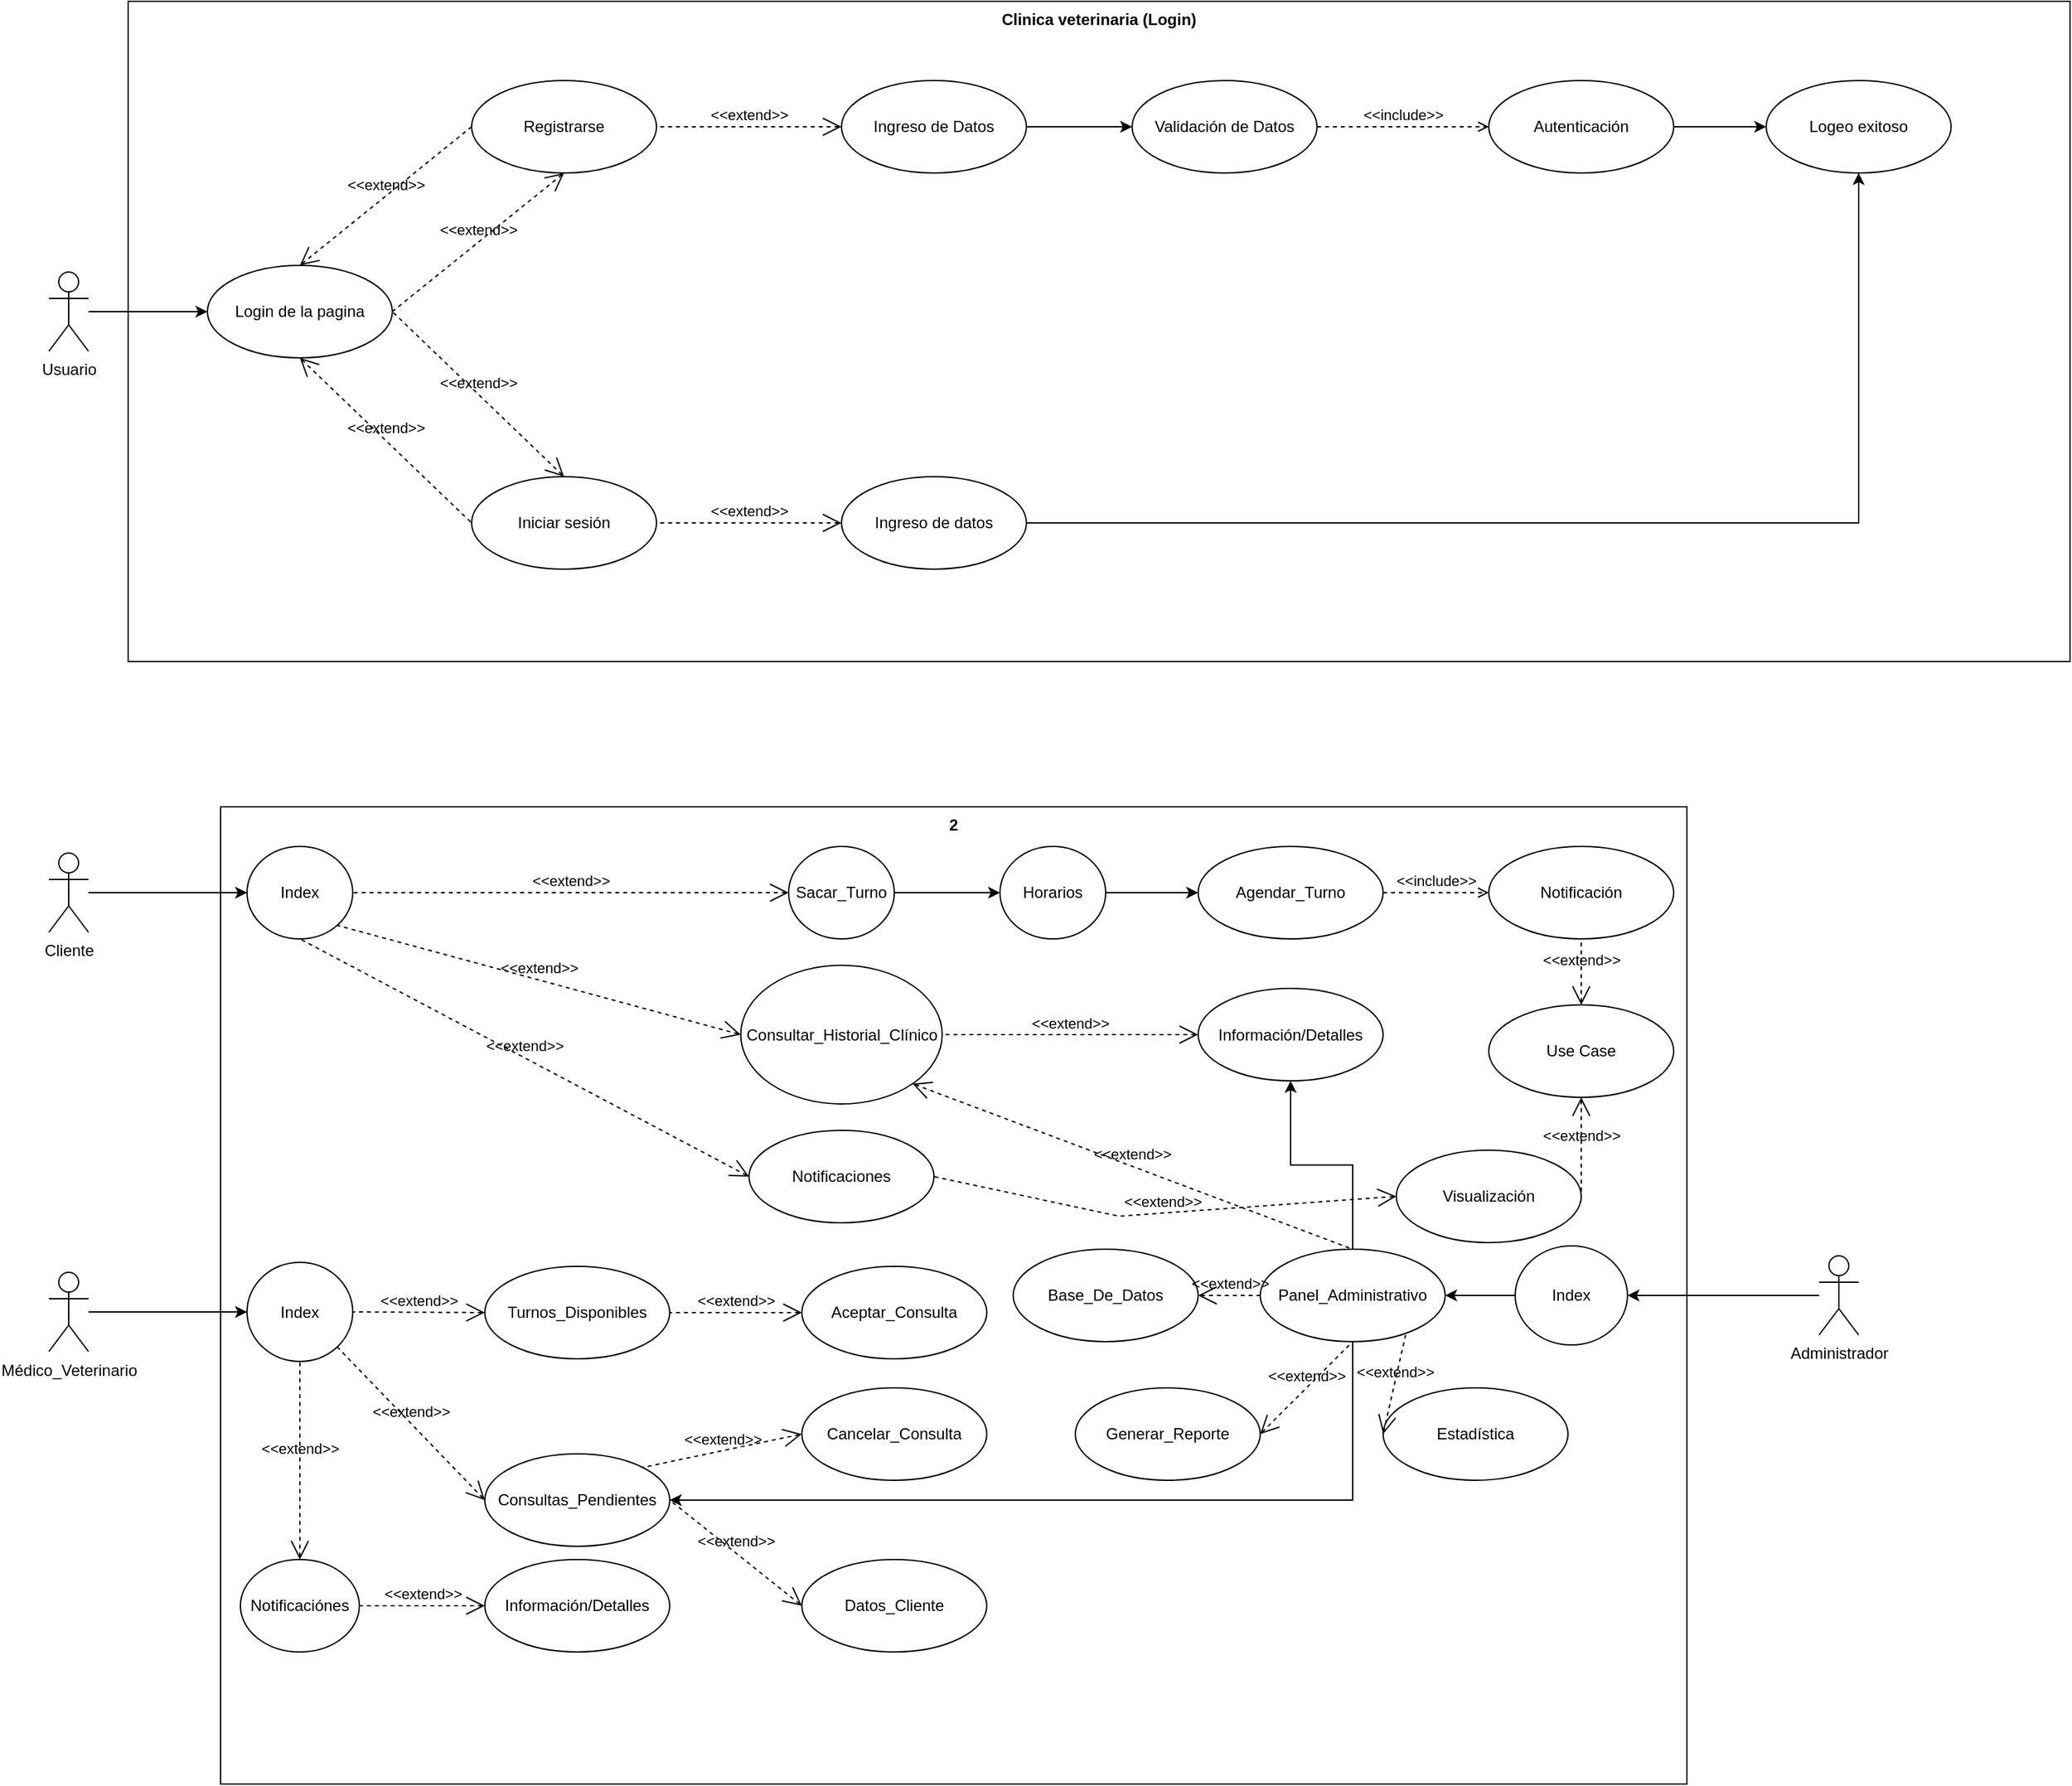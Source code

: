 <mxfile version="27.0.9">
  <diagram name="Página-1" id="jV6chOsO4QXzJaD2HEE3">
    <mxGraphModel dx="1489" dy="2063" grid="1" gridSize="10" guides="1" tooltips="1" connect="1" arrows="1" fold="1" page="1" pageScale="1" pageWidth="827" pageHeight="1169" math="0" shadow="0">
      <root>
        <mxCell id="0" />
        <mxCell id="1" parent="0" />
        <mxCell id="fHk8GACOE2aEq0Yxl9_8-32" value="2" style="shape=rect;html=1;verticalAlign=top;fontStyle=1;whiteSpace=wrap;align=center;" vertex="1" parent="1">
          <mxGeometry x="180" y="390" width="1110" height="740" as="geometry" />
        </mxCell>
        <mxCell id="fHk8GACOE2aEq0Yxl9_8-2" value="Clinica veterinaria (Login)" style="shape=rect;html=1;verticalAlign=top;fontStyle=1;whiteSpace=wrap;align=center;" vertex="1" parent="1">
          <mxGeometry x="110" y="-220" width="1470" height="500" as="geometry" />
        </mxCell>
        <mxCell id="fHk8GACOE2aEq0Yxl9_8-4" style="edgeStyle=orthogonalEdgeStyle;rounded=0;orthogonalLoop=1;jettySize=auto;html=1;entryX=0;entryY=0.5;entryDx=0;entryDy=0;" edge="1" parent="1" source="fHk8GACOE2aEq0Yxl9_8-1" target="fHk8GACOE2aEq0Yxl9_8-3">
          <mxGeometry relative="1" as="geometry" />
        </mxCell>
        <mxCell id="fHk8GACOE2aEq0Yxl9_8-1" value="Usuario" style="shape=umlActor;html=1;verticalLabelPosition=bottom;verticalAlign=top;align=center;" vertex="1" parent="1">
          <mxGeometry x="50" y="-15" width="30" height="60" as="geometry" />
        </mxCell>
        <mxCell id="fHk8GACOE2aEq0Yxl9_8-3" value="Login de la pagina" style="ellipse;whiteSpace=wrap;html=1;" vertex="1" parent="1">
          <mxGeometry x="170" y="-20" width="140" height="70" as="geometry" />
        </mxCell>
        <mxCell id="fHk8GACOE2aEq0Yxl9_8-7" value="&amp;lt;&amp;lt;extend&amp;gt;&amp;gt;" style="edgeStyle=none;html=1;startArrow=open;endArrow=none;startSize=12;verticalAlign=bottom;dashed=1;labelBackgroundColor=none;rounded=0;entryX=1;entryY=0.5;entryDx=0;entryDy=0;exitX=0.5;exitY=1;exitDx=0;exitDy=0;" edge="1" parent="1" source="fHk8GACOE2aEq0Yxl9_8-8" target="fHk8GACOE2aEq0Yxl9_8-3">
          <mxGeometry width="160" relative="1" as="geometry">
            <mxPoint x="210" y="-50" as="sourcePoint" />
            <mxPoint x="370" y="-50" as="targetPoint" />
          </mxGeometry>
        </mxCell>
        <mxCell id="fHk8GACOE2aEq0Yxl9_8-8" value="Registrarse" style="ellipse;whiteSpace=wrap;html=1;" vertex="1" parent="1">
          <mxGeometry x="370" y="-160" width="140" height="70" as="geometry" />
        </mxCell>
        <mxCell id="fHk8GACOE2aEq0Yxl9_8-9" value="Iniciar sesión" style="ellipse;whiteSpace=wrap;html=1;" vertex="1" parent="1">
          <mxGeometry x="370" y="140" width="140" height="70" as="geometry" />
        </mxCell>
        <mxCell id="fHk8GACOE2aEq0Yxl9_8-10" value="&amp;lt;&amp;lt;extend&amp;gt;&amp;gt;" style="edgeStyle=none;html=1;startArrow=open;endArrow=none;startSize=12;verticalAlign=bottom;dashed=1;labelBackgroundColor=none;rounded=0;entryX=1;entryY=0.5;entryDx=0;entryDy=0;exitX=0.5;exitY=0;exitDx=0;exitDy=0;" edge="1" parent="1" source="fHk8GACOE2aEq0Yxl9_8-9" target="fHk8GACOE2aEq0Yxl9_8-3">
          <mxGeometry width="160" relative="1" as="geometry">
            <mxPoint x="300" y="50" as="sourcePoint" />
            <mxPoint x="460" y="50" as="targetPoint" />
          </mxGeometry>
        </mxCell>
        <mxCell id="fHk8GACOE2aEq0Yxl9_8-17" value="" style="edgeStyle=orthogonalEdgeStyle;rounded=0;orthogonalLoop=1;jettySize=auto;html=1;" edge="1" parent="1" source="fHk8GACOE2aEq0Yxl9_8-12" target="fHk8GACOE2aEq0Yxl9_8-16">
          <mxGeometry relative="1" as="geometry" />
        </mxCell>
        <mxCell id="fHk8GACOE2aEq0Yxl9_8-12" value="Ingreso de Datos" style="ellipse;whiteSpace=wrap;html=1;" vertex="1" parent="1">
          <mxGeometry x="650" y="-160" width="140" height="70" as="geometry" />
        </mxCell>
        <mxCell id="fHk8GACOE2aEq0Yxl9_8-13" value="&amp;lt;&amp;lt;extend&amp;gt;&amp;gt;" style="edgeStyle=none;html=1;startArrow=open;endArrow=none;startSize=12;verticalAlign=bottom;dashed=1;labelBackgroundColor=none;rounded=0;entryX=1;entryY=0.5;entryDx=0;entryDy=0;exitX=0;exitY=0.5;exitDx=0;exitDy=0;" edge="1" parent="1" source="fHk8GACOE2aEq0Yxl9_8-12" target="fHk8GACOE2aEq0Yxl9_8-8">
          <mxGeometry width="160" relative="1" as="geometry">
            <mxPoint x="530" y="-120" as="sourcePoint" />
            <mxPoint x="690" y="-120" as="targetPoint" />
          </mxGeometry>
        </mxCell>
        <mxCell id="fHk8GACOE2aEq0Yxl9_8-14" value="&amp;lt;&amp;lt;extend&amp;gt;&amp;gt;" style="edgeStyle=none;html=1;startArrow=open;endArrow=none;startSize=12;verticalAlign=bottom;dashed=1;labelBackgroundColor=none;rounded=0;entryX=0;entryY=0.5;entryDx=0;entryDy=0;exitX=0.5;exitY=0;exitDx=0;exitDy=0;" edge="1" parent="1" source="fHk8GACOE2aEq0Yxl9_8-3" target="fHk8GACOE2aEq0Yxl9_8-8">
          <mxGeometry width="160" relative="1" as="geometry">
            <mxPoint x="200" y="-120" as="sourcePoint" />
            <mxPoint x="360" y="-120" as="targetPoint" />
          </mxGeometry>
        </mxCell>
        <mxCell id="fHk8GACOE2aEq0Yxl9_8-15" value="&amp;lt;&amp;lt;extend&amp;gt;&amp;gt;" style="edgeStyle=none;html=1;startArrow=open;endArrow=none;startSize=12;verticalAlign=bottom;dashed=1;labelBackgroundColor=none;rounded=0;entryX=0;entryY=0.5;entryDx=0;entryDy=0;exitX=0.5;exitY=1;exitDx=0;exitDy=0;" edge="1" parent="1" source="fHk8GACOE2aEq0Yxl9_8-3" target="fHk8GACOE2aEq0Yxl9_8-9">
          <mxGeometry width="160" relative="1" as="geometry">
            <mxPoint x="200" y="200" as="sourcePoint" />
            <mxPoint x="360" y="200" as="targetPoint" />
          </mxGeometry>
        </mxCell>
        <mxCell id="fHk8GACOE2aEq0Yxl9_8-16" value="Validación de Datos" style="ellipse;whiteSpace=wrap;html=1;" vertex="1" parent="1">
          <mxGeometry x="870" y="-160" width="140" height="70" as="geometry" />
        </mxCell>
        <mxCell id="fHk8GACOE2aEq0Yxl9_8-18" value="&amp;lt;&amp;lt;include&amp;gt;&amp;gt;" style="edgeStyle=none;html=1;endArrow=open;verticalAlign=bottom;dashed=1;labelBackgroundColor=none;rounded=0;exitX=1;exitY=0.5;exitDx=0;exitDy=0;entryX=0;entryY=0.5;entryDx=0;entryDy=0;" edge="1" parent="1" source="fHk8GACOE2aEq0Yxl9_8-16" target="fHk8GACOE2aEq0Yxl9_8-19">
          <mxGeometry width="160" relative="1" as="geometry">
            <mxPoint x="1030" y="-125.71" as="sourcePoint" />
            <mxPoint x="1130" y="-120" as="targetPoint" />
          </mxGeometry>
        </mxCell>
        <mxCell id="fHk8GACOE2aEq0Yxl9_8-21" value="" style="edgeStyle=orthogonalEdgeStyle;rounded=0;orthogonalLoop=1;jettySize=auto;html=1;" edge="1" parent="1" source="fHk8GACOE2aEq0Yxl9_8-19" target="fHk8GACOE2aEq0Yxl9_8-20">
          <mxGeometry relative="1" as="geometry" />
        </mxCell>
        <mxCell id="fHk8GACOE2aEq0Yxl9_8-19" value="Autenticación" style="ellipse;whiteSpace=wrap;html=1;" vertex="1" parent="1">
          <mxGeometry x="1140" y="-160" width="140" height="70" as="geometry" />
        </mxCell>
        <mxCell id="fHk8GACOE2aEq0Yxl9_8-20" value="Logeo exitoso" style="ellipse;whiteSpace=wrap;html=1;" vertex="1" parent="1">
          <mxGeometry x="1350" y="-160" width="140" height="70" as="geometry" />
        </mxCell>
        <mxCell id="fHk8GACOE2aEq0Yxl9_8-22" value="&amp;lt;&amp;lt;extend&amp;gt;&amp;gt;" style="edgeStyle=none;html=1;startArrow=open;endArrow=none;startSize=12;verticalAlign=bottom;dashed=1;labelBackgroundColor=none;rounded=0;entryX=1;entryY=0.5;entryDx=0;entryDy=0;exitX=0;exitY=0.5;exitDx=0;exitDy=0;" edge="1" parent="1" source="fHk8GACOE2aEq0Yxl9_8-23" target="fHk8GACOE2aEq0Yxl9_8-9">
          <mxGeometry width="160" relative="1" as="geometry">
            <mxPoint x="590" y="180" as="sourcePoint" />
            <mxPoint x="750" y="180" as="targetPoint" />
          </mxGeometry>
        </mxCell>
        <mxCell id="fHk8GACOE2aEq0Yxl9_8-24" style="edgeStyle=orthogonalEdgeStyle;rounded=0;orthogonalLoop=1;jettySize=auto;html=1;entryX=0.5;entryY=1;entryDx=0;entryDy=0;" edge="1" parent="1" source="fHk8GACOE2aEq0Yxl9_8-23" target="fHk8GACOE2aEq0Yxl9_8-20">
          <mxGeometry relative="1" as="geometry" />
        </mxCell>
        <mxCell id="fHk8GACOE2aEq0Yxl9_8-23" value="Ingreso de datos" style="ellipse;whiteSpace=wrap;html=1;" vertex="1" parent="1">
          <mxGeometry x="650" y="140" width="140" height="70" as="geometry" />
        </mxCell>
        <mxCell id="fHk8GACOE2aEq0Yxl9_8-34" style="edgeStyle=orthogonalEdgeStyle;rounded=0;orthogonalLoop=1;jettySize=auto;html=1;entryX=0;entryY=0.5;entryDx=0;entryDy=0;" edge="1" parent="1" source="fHk8GACOE2aEq0Yxl9_8-26" target="fHk8GACOE2aEq0Yxl9_8-33">
          <mxGeometry relative="1" as="geometry" />
        </mxCell>
        <mxCell id="fHk8GACOE2aEq0Yxl9_8-26" value="Cliente" style="shape=umlActor;html=1;verticalLabelPosition=bottom;verticalAlign=top;align=center;" vertex="1" parent="1">
          <mxGeometry x="50" y="425" width="30" height="60" as="geometry" />
        </mxCell>
        <mxCell id="fHk8GACOE2aEq0Yxl9_8-33" value="Index" style="ellipse;whiteSpace=wrap;html=1;" vertex="1" parent="1">
          <mxGeometry x="200" y="420" width="80" height="70" as="geometry" />
        </mxCell>
        <mxCell id="fHk8GACOE2aEq0Yxl9_8-35" value="&amp;lt;&amp;lt;extend&amp;gt;&amp;gt;" style="edgeStyle=none;html=1;startArrow=open;endArrow=none;startSize=12;verticalAlign=bottom;dashed=1;labelBackgroundColor=none;rounded=0;entryX=1;entryY=0.5;entryDx=0;entryDy=0;exitX=0;exitY=0.5;exitDx=0;exitDy=0;" edge="1" parent="1" source="fHk8GACOE2aEq0Yxl9_8-36" target="fHk8GACOE2aEq0Yxl9_8-33">
          <mxGeometry width="160" relative="1" as="geometry">
            <mxPoint x="280" y="520" as="sourcePoint" />
            <mxPoint x="440" y="520" as="targetPoint" />
          </mxGeometry>
        </mxCell>
        <mxCell id="fHk8GACOE2aEq0Yxl9_8-47" value="" style="edgeStyle=orthogonalEdgeStyle;rounded=0;orthogonalLoop=1;jettySize=auto;html=1;" edge="1" parent="1" source="fHk8GACOE2aEq0Yxl9_8-36" target="fHk8GACOE2aEq0Yxl9_8-46">
          <mxGeometry relative="1" as="geometry" />
        </mxCell>
        <mxCell id="fHk8GACOE2aEq0Yxl9_8-36" value="Sacar_Turno" style="ellipse;whiteSpace=wrap;html=1;" vertex="1" parent="1">
          <mxGeometry x="610" y="420" width="80" height="70" as="geometry" />
        </mxCell>
        <mxCell id="fHk8GACOE2aEq0Yxl9_8-37" value="&amp;lt;&amp;lt;extend&amp;gt;&amp;gt;" style="edgeStyle=none;html=1;startArrow=open;endArrow=none;startSize=12;verticalAlign=bottom;dashed=1;labelBackgroundColor=none;rounded=0;entryX=1;entryY=1;entryDx=0;entryDy=0;exitX=0;exitY=0.5;exitDx=0;exitDy=0;" edge="1" parent="1" source="fHk8GACOE2aEq0Yxl9_8-38" target="fHk8GACOE2aEq0Yxl9_8-33">
          <mxGeometry width="160" relative="1" as="geometry">
            <mxPoint x="230" y="570" as="sourcePoint" />
            <mxPoint x="390" y="570" as="targetPoint" />
          </mxGeometry>
        </mxCell>
        <mxCell id="fHk8GACOE2aEq0Yxl9_8-38" value="Consultar_Historial_Clínico" style="ellipse;whiteSpace=wrap;html=1;" vertex="1" parent="1">
          <mxGeometry x="573.75" y="510" width="152.5" height="105" as="geometry" />
        </mxCell>
        <mxCell id="fHk8GACOE2aEq0Yxl9_8-41" value="&amp;lt;&amp;lt;extend&amp;gt;&amp;gt;" style="edgeStyle=none;html=1;startArrow=open;endArrow=none;startSize=12;verticalAlign=bottom;dashed=1;labelBackgroundColor=none;rounded=0;entryX=0.5;entryY=1;entryDx=0;entryDy=0;exitX=0;exitY=0.5;exitDx=0;exitDy=0;" edge="1" parent="1" source="fHk8GACOE2aEq0Yxl9_8-42" target="fHk8GACOE2aEq0Yxl9_8-33">
          <mxGeometry width="160" relative="1" as="geometry">
            <mxPoint x="320" y="540" as="sourcePoint" />
            <mxPoint x="480" y="540" as="targetPoint" />
          </mxGeometry>
        </mxCell>
        <mxCell id="fHk8GACOE2aEq0Yxl9_8-42" value="Notificaciones" style="ellipse;whiteSpace=wrap;html=1;" vertex="1" parent="1">
          <mxGeometry x="580" y="635" width="140" height="70" as="geometry" />
        </mxCell>
        <mxCell id="fHk8GACOE2aEq0Yxl9_8-49" value="" style="edgeStyle=orthogonalEdgeStyle;rounded=0;orthogonalLoop=1;jettySize=auto;html=1;" edge="1" parent="1" source="fHk8GACOE2aEq0Yxl9_8-46" target="fHk8GACOE2aEq0Yxl9_8-48">
          <mxGeometry relative="1" as="geometry" />
        </mxCell>
        <mxCell id="fHk8GACOE2aEq0Yxl9_8-46" value="Horarios" style="ellipse;whiteSpace=wrap;html=1;" vertex="1" parent="1">
          <mxGeometry x="770" y="420" width="80" height="70" as="geometry" />
        </mxCell>
        <mxCell id="fHk8GACOE2aEq0Yxl9_8-48" value="Agendar_Turno" style="ellipse;whiteSpace=wrap;html=1;" vertex="1" parent="1">
          <mxGeometry x="920" y="420" width="140" height="70" as="geometry" />
        </mxCell>
        <mxCell id="fHk8GACOE2aEq0Yxl9_8-50" value="Información/Detalles" style="ellipse;whiteSpace=wrap;html=1;" vertex="1" parent="1">
          <mxGeometry x="920" y="527.5" width="140" height="70" as="geometry" />
        </mxCell>
        <mxCell id="fHk8GACOE2aEq0Yxl9_8-51" value="&amp;lt;&amp;lt;extend&amp;gt;&amp;gt;" style="edgeStyle=none;html=1;startArrow=open;endArrow=none;startSize=12;verticalAlign=bottom;dashed=1;labelBackgroundColor=none;rounded=0;entryX=1;entryY=0.5;entryDx=0;entryDy=0;exitX=0;exitY=0.5;exitDx=0;exitDy=0;" edge="1" parent="1" source="fHk8GACOE2aEq0Yxl9_8-50" target="fHk8GACOE2aEq0Yxl9_8-38">
          <mxGeometry width="160" relative="1" as="geometry">
            <mxPoint x="710" y="640" as="sourcePoint" />
            <mxPoint x="870" y="640" as="targetPoint" />
          </mxGeometry>
        </mxCell>
        <mxCell id="fHk8GACOE2aEq0Yxl9_8-52" value="Visualización" style="ellipse;whiteSpace=wrap;html=1;" vertex="1" parent="1">
          <mxGeometry x="1070" y="650" width="140" height="70" as="geometry" />
        </mxCell>
        <mxCell id="fHk8GACOE2aEq0Yxl9_8-53" value="&amp;lt;&amp;lt;extend&amp;gt;&amp;gt;" style="edgeStyle=none;html=1;startArrow=open;endArrow=none;startSize=12;verticalAlign=bottom;dashed=1;labelBackgroundColor=none;rounded=0;entryX=1;entryY=0.5;entryDx=0;entryDy=0;exitX=0;exitY=0.5;exitDx=0;exitDy=0;" edge="1" parent="1" source="fHk8GACOE2aEq0Yxl9_8-52" target="fHk8GACOE2aEq0Yxl9_8-42">
          <mxGeometry width="160" relative="1" as="geometry">
            <mxPoint x="660" y="750" as="sourcePoint" />
            <mxPoint x="820" y="750" as="targetPoint" />
            <Array as="points">
              <mxPoint x="860" y="700" />
            </Array>
          </mxGeometry>
        </mxCell>
        <mxCell id="fHk8GACOE2aEq0Yxl9_8-55" value="&amp;lt;&amp;lt;include&amp;gt;&amp;gt;" style="edgeStyle=none;html=1;endArrow=open;verticalAlign=bottom;dashed=1;labelBackgroundColor=none;rounded=0;exitX=1;exitY=0.5;exitDx=0;exitDy=0;entryX=0;entryY=0.5;entryDx=0;entryDy=0;" edge="1" parent="1" source="fHk8GACOE2aEq0Yxl9_8-48" target="fHk8GACOE2aEq0Yxl9_8-56">
          <mxGeometry width="160" relative="1" as="geometry">
            <mxPoint x="1100" y="450" as="sourcePoint" />
            <mxPoint x="1140" y="455" as="targetPoint" />
          </mxGeometry>
        </mxCell>
        <mxCell id="fHk8GACOE2aEq0Yxl9_8-56" value="Notificación" style="ellipse;whiteSpace=wrap;html=1;" vertex="1" parent="1">
          <mxGeometry x="1140" y="420" width="140" height="70" as="geometry" />
        </mxCell>
        <mxCell id="fHk8GACOE2aEq0Yxl9_8-64" style="edgeStyle=orthogonalEdgeStyle;rounded=0;orthogonalLoop=1;jettySize=auto;html=1;entryX=0;entryY=0.5;entryDx=0;entryDy=0;" edge="1" parent="1" source="fHk8GACOE2aEq0Yxl9_8-62" target="fHk8GACOE2aEq0Yxl9_8-63">
          <mxGeometry relative="1" as="geometry" />
        </mxCell>
        <mxCell id="fHk8GACOE2aEq0Yxl9_8-62" value="Médico_Veterinario" style="shape=umlActor;html=1;verticalLabelPosition=bottom;verticalAlign=top;align=center;" vertex="1" parent="1">
          <mxGeometry x="50" y="742.5" width="30" height="60" as="geometry" />
        </mxCell>
        <mxCell id="fHk8GACOE2aEq0Yxl9_8-63" value="Index" style="ellipse;whiteSpace=wrap;html=1;" vertex="1" parent="1">
          <mxGeometry x="200" y="735" width="80" height="75" as="geometry" />
        </mxCell>
        <mxCell id="fHk8GACOE2aEq0Yxl9_8-65" value="Turnos_Disponibles" style="ellipse;whiteSpace=wrap;html=1;" vertex="1" parent="1">
          <mxGeometry x="380" y="738" width="140" height="70" as="geometry" />
        </mxCell>
        <mxCell id="fHk8GACOE2aEq0Yxl9_8-66" value="&amp;lt;&amp;lt;extend&amp;gt;&amp;gt;" style="edgeStyle=none;html=1;startArrow=open;endArrow=none;startSize=12;verticalAlign=bottom;dashed=1;labelBackgroundColor=none;rounded=0;entryX=1;entryY=0.5;entryDx=0;entryDy=0;exitX=0;exitY=0.5;exitDx=0;exitDy=0;" edge="1" parent="1" source="fHk8GACOE2aEq0Yxl9_8-65" target="fHk8GACOE2aEq0Yxl9_8-63">
          <mxGeometry width="160" relative="1" as="geometry">
            <mxPoint x="300" y="850" as="sourcePoint" />
            <mxPoint x="460" y="850" as="targetPoint" />
          </mxGeometry>
        </mxCell>
        <mxCell id="fHk8GACOE2aEq0Yxl9_8-67" value="Consultas_Pendientes" style="ellipse;whiteSpace=wrap;html=1;" vertex="1" parent="1">
          <mxGeometry x="380" y="880" width="140" height="70" as="geometry" />
        </mxCell>
        <mxCell id="fHk8GACOE2aEq0Yxl9_8-68" value="&amp;lt;&amp;lt;extend&amp;gt;&amp;gt;" style="edgeStyle=none;html=1;startArrow=open;endArrow=none;startSize=12;verticalAlign=bottom;dashed=1;labelBackgroundColor=none;rounded=0;entryX=1;entryY=1;entryDx=0;entryDy=0;exitX=0;exitY=0.5;exitDx=0;exitDy=0;" edge="1" parent="1" source="fHk8GACOE2aEq0Yxl9_8-67" target="fHk8GACOE2aEq0Yxl9_8-63">
          <mxGeometry width="160" relative="1" as="geometry">
            <mxPoint x="230" y="880" as="sourcePoint" />
            <mxPoint x="390" y="880" as="targetPoint" />
          </mxGeometry>
        </mxCell>
        <mxCell id="fHk8GACOE2aEq0Yxl9_8-69" value="Notificaciónes" style="ellipse;whiteSpace=wrap;html=1;" vertex="1" parent="1">
          <mxGeometry x="195" y="960" width="90" height="70" as="geometry" />
        </mxCell>
        <mxCell id="fHk8GACOE2aEq0Yxl9_8-70" value="&amp;lt;&amp;lt;extend&amp;gt;&amp;gt;" style="edgeStyle=none;html=1;startArrow=open;endArrow=none;startSize=12;verticalAlign=bottom;dashed=1;labelBackgroundColor=none;rounded=0;entryX=0.5;entryY=1;entryDx=0;entryDy=0;exitX=0.5;exitY=0;exitDx=0;exitDy=0;" edge="1" parent="1" source="fHk8GACOE2aEq0Yxl9_8-69" target="fHk8GACOE2aEq0Yxl9_8-63">
          <mxGeometry width="160" relative="1" as="geometry">
            <mxPoint x="200" y="910" as="sourcePoint" />
            <mxPoint x="360" y="910" as="targetPoint" />
          </mxGeometry>
        </mxCell>
        <mxCell id="fHk8GACOE2aEq0Yxl9_8-71" value="Datos_Cliente" style="ellipse;whiteSpace=wrap;html=1;" vertex="1" parent="1">
          <mxGeometry x="620" y="960" width="140" height="70" as="geometry" />
        </mxCell>
        <mxCell id="fHk8GACOE2aEq0Yxl9_8-72" value="&amp;lt;&amp;lt;extend&amp;gt;&amp;gt;" style="edgeStyle=none;html=1;startArrow=open;endArrow=none;startSize=12;verticalAlign=bottom;dashed=1;labelBackgroundColor=none;rounded=0;entryX=1;entryY=0.5;entryDx=0;entryDy=0;exitX=0;exitY=0.5;exitDx=0;exitDy=0;" edge="1" parent="1" source="fHk8GACOE2aEq0Yxl9_8-71" target="fHk8GACOE2aEq0Yxl9_8-67">
          <mxGeometry width="160" relative="1" as="geometry">
            <mxPoint x="490" y="960" as="sourcePoint" />
            <mxPoint x="650" y="960" as="targetPoint" />
          </mxGeometry>
        </mxCell>
        <mxCell id="fHk8GACOE2aEq0Yxl9_8-75" value="Información/Detalles" style="ellipse;whiteSpace=wrap;html=1;" vertex="1" parent="1">
          <mxGeometry x="380" y="960" width="140" height="70" as="geometry" />
        </mxCell>
        <mxCell id="fHk8GACOE2aEq0Yxl9_8-76" value="&amp;lt;&amp;lt;extend&amp;gt;&amp;gt;" style="edgeStyle=none;html=1;startArrow=open;endArrow=none;startSize=12;verticalAlign=bottom;dashed=1;labelBackgroundColor=none;rounded=0;entryX=1;entryY=0.5;entryDx=0;entryDy=0;exitX=0;exitY=0.5;exitDx=0;exitDy=0;" edge="1" parent="1" source="fHk8GACOE2aEq0Yxl9_8-75" target="fHk8GACOE2aEq0Yxl9_8-69">
          <mxGeometry width="160" relative="1" as="geometry">
            <mxPoint x="260" y="1070" as="sourcePoint" />
            <mxPoint x="420" y="1070" as="targetPoint" />
          </mxGeometry>
        </mxCell>
        <mxCell id="fHk8GACOE2aEq0Yxl9_8-77" value="Cancelar_Consulta" style="ellipse;whiteSpace=wrap;html=1;" vertex="1" parent="1">
          <mxGeometry x="620" y="830" width="140" height="70" as="geometry" />
        </mxCell>
        <mxCell id="fHk8GACOE2aEq0Yxl9_8-78" value="&amp;lt;&amp;lt;extend&amp;gt;&amp;gt;" style="edgeStyle=none;html=1;startArrow=open;endArrow=none;startSize=12;verticalAlign=bottom;dashed=1;labelBackgroundColor=none;rounded=0;entryX=1;entryY=0;entryDx=0;entryDy=0;exitX=0;exitY=0.5;exitDx=0;exitDy=0;" edge="1" parent="1" source="fHk8GACOE2aEq0Yxl9_8-77" target="fHk8GACOE2aEq0Yxl9_8-67">
          <mxGeometry width="160" relative="1" as="geometry">
            <mxPoint x="410" y="860" as="sourcePoint" />
            <mxPoint x="570" y="860" as="targetPoint" />
          </mxGeometry>
        </mxCell>
        <mxCell id="fHk8GACOE2aEq0Yxl9_8-79" value="Use Case" style="ellipse;whiteSpace=wrap;html=1;" vertex="1" parent="1">
          <mxGeometry x="1140" y="540" width="140" height="70" as="geometry" />
        </mxCell>
        <mxCell id="fHk8GACOE2aEq0Yxl9_8-80" value="&amp;lt;&amp;lt;extend&amp;gt;&amp;gt;" style="edgeStyle=none;html=1;startArrow=open;endArrow=none;startSize=12;verticalAlign=bottom;dashed=1;labelBackgroundColor=none;rounded=0;entryX=0.5;entryY=1;entryDx=0;entryDy=0;exitX=0.5;exitY=0;exitDx=0;exitDy=0;" edge="1" parent="1" source="fHk8GACOE2aEq0Yxl9_8-79" target="fHk8GACOE2aEq0Yxl9_8-56">
          <mxGeometry width="160" relative="1" as="geometry">
            <mxPoint x="1080" y="680" as="sourcePoint" />
            <mxPoint x="1240" y="680" as="targetPoint" />
          </mxGeometry>
        </mxCell>
        <mxCell id="fHk8GACOE2aEq0Yxl9_8-81" value="&amp;lt;&amp;lt;extend&amp;gt;&amp;gt;" style="edgeStyle=none;html=1;startArrow=open;endArrow=none;startSize=12;verticalAlign=bottom;dashed=1;labelBackgroundColor=none;rounded=0;entryX=1;entryY=0.5;entryDx=0;entryDy=0;exitX=0.5;exitY=1;exitDx=0;exitDy=0;" edge="1" parent="1" source="fHk8GACOE2aEq0Yxl9_8-79" target="fHk8GACOE2aEq0Yxl9_8-52">
          <mxGeometry width="160" relative="1" as="geometry">
            <mxPoint x="970" y="770" as="sourcePoint" />
            <mxPoint x="1130" y="770" as="targetPoint" />
          </mxGeometry>
        </mxCell>
        <mxCell id="fHk8GACOE2aEq0Yxl9_8-83" value="&amp;lt;&amp;lt;extend&amp;gt;&amp;gt;" style="edgeStyle=none;html=1;startArrow=open;endArrow=none;startSize=12;verticalAlign=bottom;dashed=1;labelBackgroundColor=none;rounded=0;entryX=1;entryY=0.5;entryDx=0;entryDy=0;exitX=0;exitY=0.5;exitDx=0;exitDy=0;" edge="1" parent="1" source="fHk8GACOE2aEq0Yxl9_8-84" target="fHk8GACOE2aEq0Yxl9_8-65">
          <mxGeometry width="160" relative="1" as="geometry">
            <mxPoint x="820" y="880" as="sourcePoint" />
            <mxPoint x="980" y="880" as="targetPoint" />
            <Array as="points" />
          </mxGeometry>
        </mxCell>
        <mxCell id="fHk8GACOE2aEq0Yxl9_8-84" value="Aceptar_Consulta" style="ellipse;whiteSpace=wrap;html=1;" vertex="1" parent="1">
          <mxGeometry x="620" y="738" width="140" height="70" as="geometry" />
        </mxCell>
        <mxCell id="fHk8GACOE2aEq0Yxl9_8-88" style="edgeStyle=orthogonalEdgeStyle;rounded=0;orthogonalLoop=1;jettySize=auto;html=1;entryX=1;entryY=0.5;entryDx=0;entryDy=0;" edge="1" parent="1" source="fHk8GACOE2aEq0Yxl9_8-86" target="fHk8GACOE2aEq0Yxl9_8-87">
          <mxGeometry relative="1" as="geometry" />
        </mxCell>
        <mxCell id="fHk8GACOE2aEq0Yxl9_8-86" value="Administrador" style="shape=umlActor;html=1;verticalLabelPosition=bottom;verticalAlign=top;align=center;" vertex="1" parent="1">
          <mxGeometry x="1390" y="730" width="30" height="60" as="geometry" />
        </mxCell>
        <mxCell id="fHk8GACOE2aEq0Yxl9_8-90" value="" style="edgeStyle=orthogonalEdgeStyle;rounded=0;orthogonalLoop=1;jettySize=auto;html=1;" edge="1" parent="1" source="fHk8GACOE2aEq0Yxl9_8-87" target="fHk8GACOE2aEq0Yxl9_8-89">
          <mxGeometry relative="1" as="geometry" />
        </mxCell>
        <mxCell id="fHk8GACOE2aEq0Yxl9_8-87" value="Index" style="ellipse;whiteSpace=wrap;html=1;" vertex="1" parent="1">
          <mxGeometry x="1160" y="722.5" width="85" height="75" as="geometry" />
        </mxCell>
        <mxCell id="fHk8GACOE2aEq0Yxl9_8-101" style="edgeStyle=orthogonalEdgeStyle;rounded=0;orthogonalLoop=1;jettySize=auto;html=1;exitX=0.5;exitY=0;exitDx=0;exitDy=0;entryX=0.5;entryY=1;entryDx=0;entryDy=0;" edge="1" parent="1" source="fHk8GACOE2aEq0Yxl9_8-89" target="fHk8GACOE2aEq0Yxl9_8-50">
          <mxGeometry relative="1" as="geometry" />
        </mxCell>
        <mxCell id="fHk8GACOE2aEq0Yxl9_8-103" style="edgeStyle=orthogonalEdgeStyle;rounded=0;orthogonalLoop=1;jettySize=auto;html=1;entryX=1;entryY=0.5;entryDx=0;entryDy=0;" edge="1" parent="1" source="fHk8GACOE2aEq0Yxl9_8-89" target="fHk8GACOE2aEq0Yxl9_8-67">
          <mxGeometry relative="1" as="geometry">
            <Array as="points">
              <mxPoint x="1037" y="915" />
            </Array>
          </mxGeometry>
        </mxCell>
        <mxCell id="fHk8GACOE2aEq0Yxl9_8-89" value="Panel_Administrativo" style="ellipse;whiteSpace=wrap;html=1;" vertex="1" parent="1">
          <mxGeometry x="967" y="725" width="140" height="70" as="geometry" />
        </mxCell>
        <mxCell id="fHk8GACOE2aEq0Yxl9_8-91" value="&amp;lt;&amp;lt;extend&amp;gt;&amp;gt;" style="edgeStyle=none;html=1;startArrow=open;endArrow=none;startSize=12;verticalAlign=bottom;dashed=1;labelBackgroundColor=none;rounded=0;entryX=0.5;entryY=1;entryDx=0;entryDy=0;exitX=1;exitY=0.5;exitDx=0;exitDy=0;" edge="1" parent="1" source="fHk8GACOE2aEq0Yxl9_8-92" target="fHk8GACOE2aEq0Yxl9_8-89">
          <mxGeometry width="160" relative="1" as="geometry">
            <mxPoint x="1040" y="930" as="sourcePoint" />
            <mxPoint x="1200" y="930" as="targetPoint" />
          </mxGeometry>
        </mxCell>
        <mxCell id="fHk8GACOE2aEq0Yxl9_8-92" value="Generar_Reporte" style="ellipse;whiteSpace=wrap;html=1;" vertex="1" parent="1">
          <mxGeometry x="827" y="830" width="140" height="70" as="geometry" />
        </mxCell>
        <mxCell id="fHk8GACOE2aEq0Yxl9_8-93" value="Estadística" style="ellipse;whiteSpace=wrap;html=1;" vertex="1" parent="1">
          <mxGeometry x="1060" y="830" width="140" height="70" as="geometry" />
        </mxCell>
        <mxCell id="fHk8GACOE2aEq0Yxl9_8-95" value="&amp;lt;&amp;lt;extend&amp;gt;&amp;gt;" style="edgeStyle=none;html=1;startArrow=open;endArrow=none;startSize=12;verticalAlign=bottom;dashed=1;labelBackgroundColor=none;rounded=0;entryX=0.786;entryY=0.929;entryDx=0;entryDy=0;entryPerimeter=0;exitX=0;exitY=0.5;exitDx=0;exitDy=0;" edge="1" parent="1" source="fHk8GACOE2aEq0Yxl9_8-93" target="fHk8GACOE2aEq0Yxl9_8-89">
          <mxGeometry width="160" relative="1" as="geometry">
            <mxPoint x="1000" y="960" as="sourcePoint" />
            <mxPoint x="1160" y="960" as="targetPoint" />
          </mxGeometry>
        </mxCell>
        <mxCell id="fHk8GACOE2aEq0Yxl9_8-96" value="Base_De_Datos" style="ellipse;whiteSpace=wrap;html=1;" vertex="1" parent="1">
          <mxGeometry x="780" y="725" width="140" height="70" as="geometry" />
        </mxCell>
        <mxCell id="fHk8GACOE2aEq0Yxl9_8-99" value="&amp;lt;&amp;lt;extend&amp;gt;&amp;gt;" style="edgeStyle=none;html=1;startArrow=open;endArrow=none;startSize=12;verticalAlign=bottom;dashed=1;labelBackgroundColor=none;rounded=0;exitX=1;exitY=0.5;exitDx=0;exitDy=0;entryX=0;entryY=0.5;entryDx=0;entryDy=0;" edge="1" parent="1" source="fHk8GACOE2aEq0Yxl9_8-96" target="fHk8GACOE2aEq0Yxl9_8-89">
          <mxGeometry width="160" relative="1" as="geometry">
            <mxPoint x="770" y="820" as="sourcePoint" />
            <mxPoint x="950" y="760" as="targetPoint" />
          </mxGeometry>
        </mxCell>
        <mxCell id="fHk8GACOE2aEq0Yxl9_8-100" value="&amp;lt;&amp;lt;extend&amp;gt;&amp;gt;" style="edgeStyle=none;html=1;startArrow=open;endArrow=none;startSize=12;verticalAlign=bottom;dashed=1;labelBackgroundColor=none;rounded=0;entryX=0.5;entryY=0;entryDx=0;entryDy=0;exitX=1;exitY=1;exitDx=0;exitDy=0;" edge="1" parent="1" source="fHk8GACOE2aEq0Yxl9_8-38" target="fHk8GACOE2aEq0Yxl9_8-89">
          <mxGeometry width="160" relative="1" as="geometry">
            <mxPoint x="770" y="710" as="sourcePoint" />
            <mxPoint x="930" y="710" as="targetPoint" />
          </mxGeometry>
        </mxCell>
      </root>
    </mxGraphModel>
  </diagram>
</mxfile>
